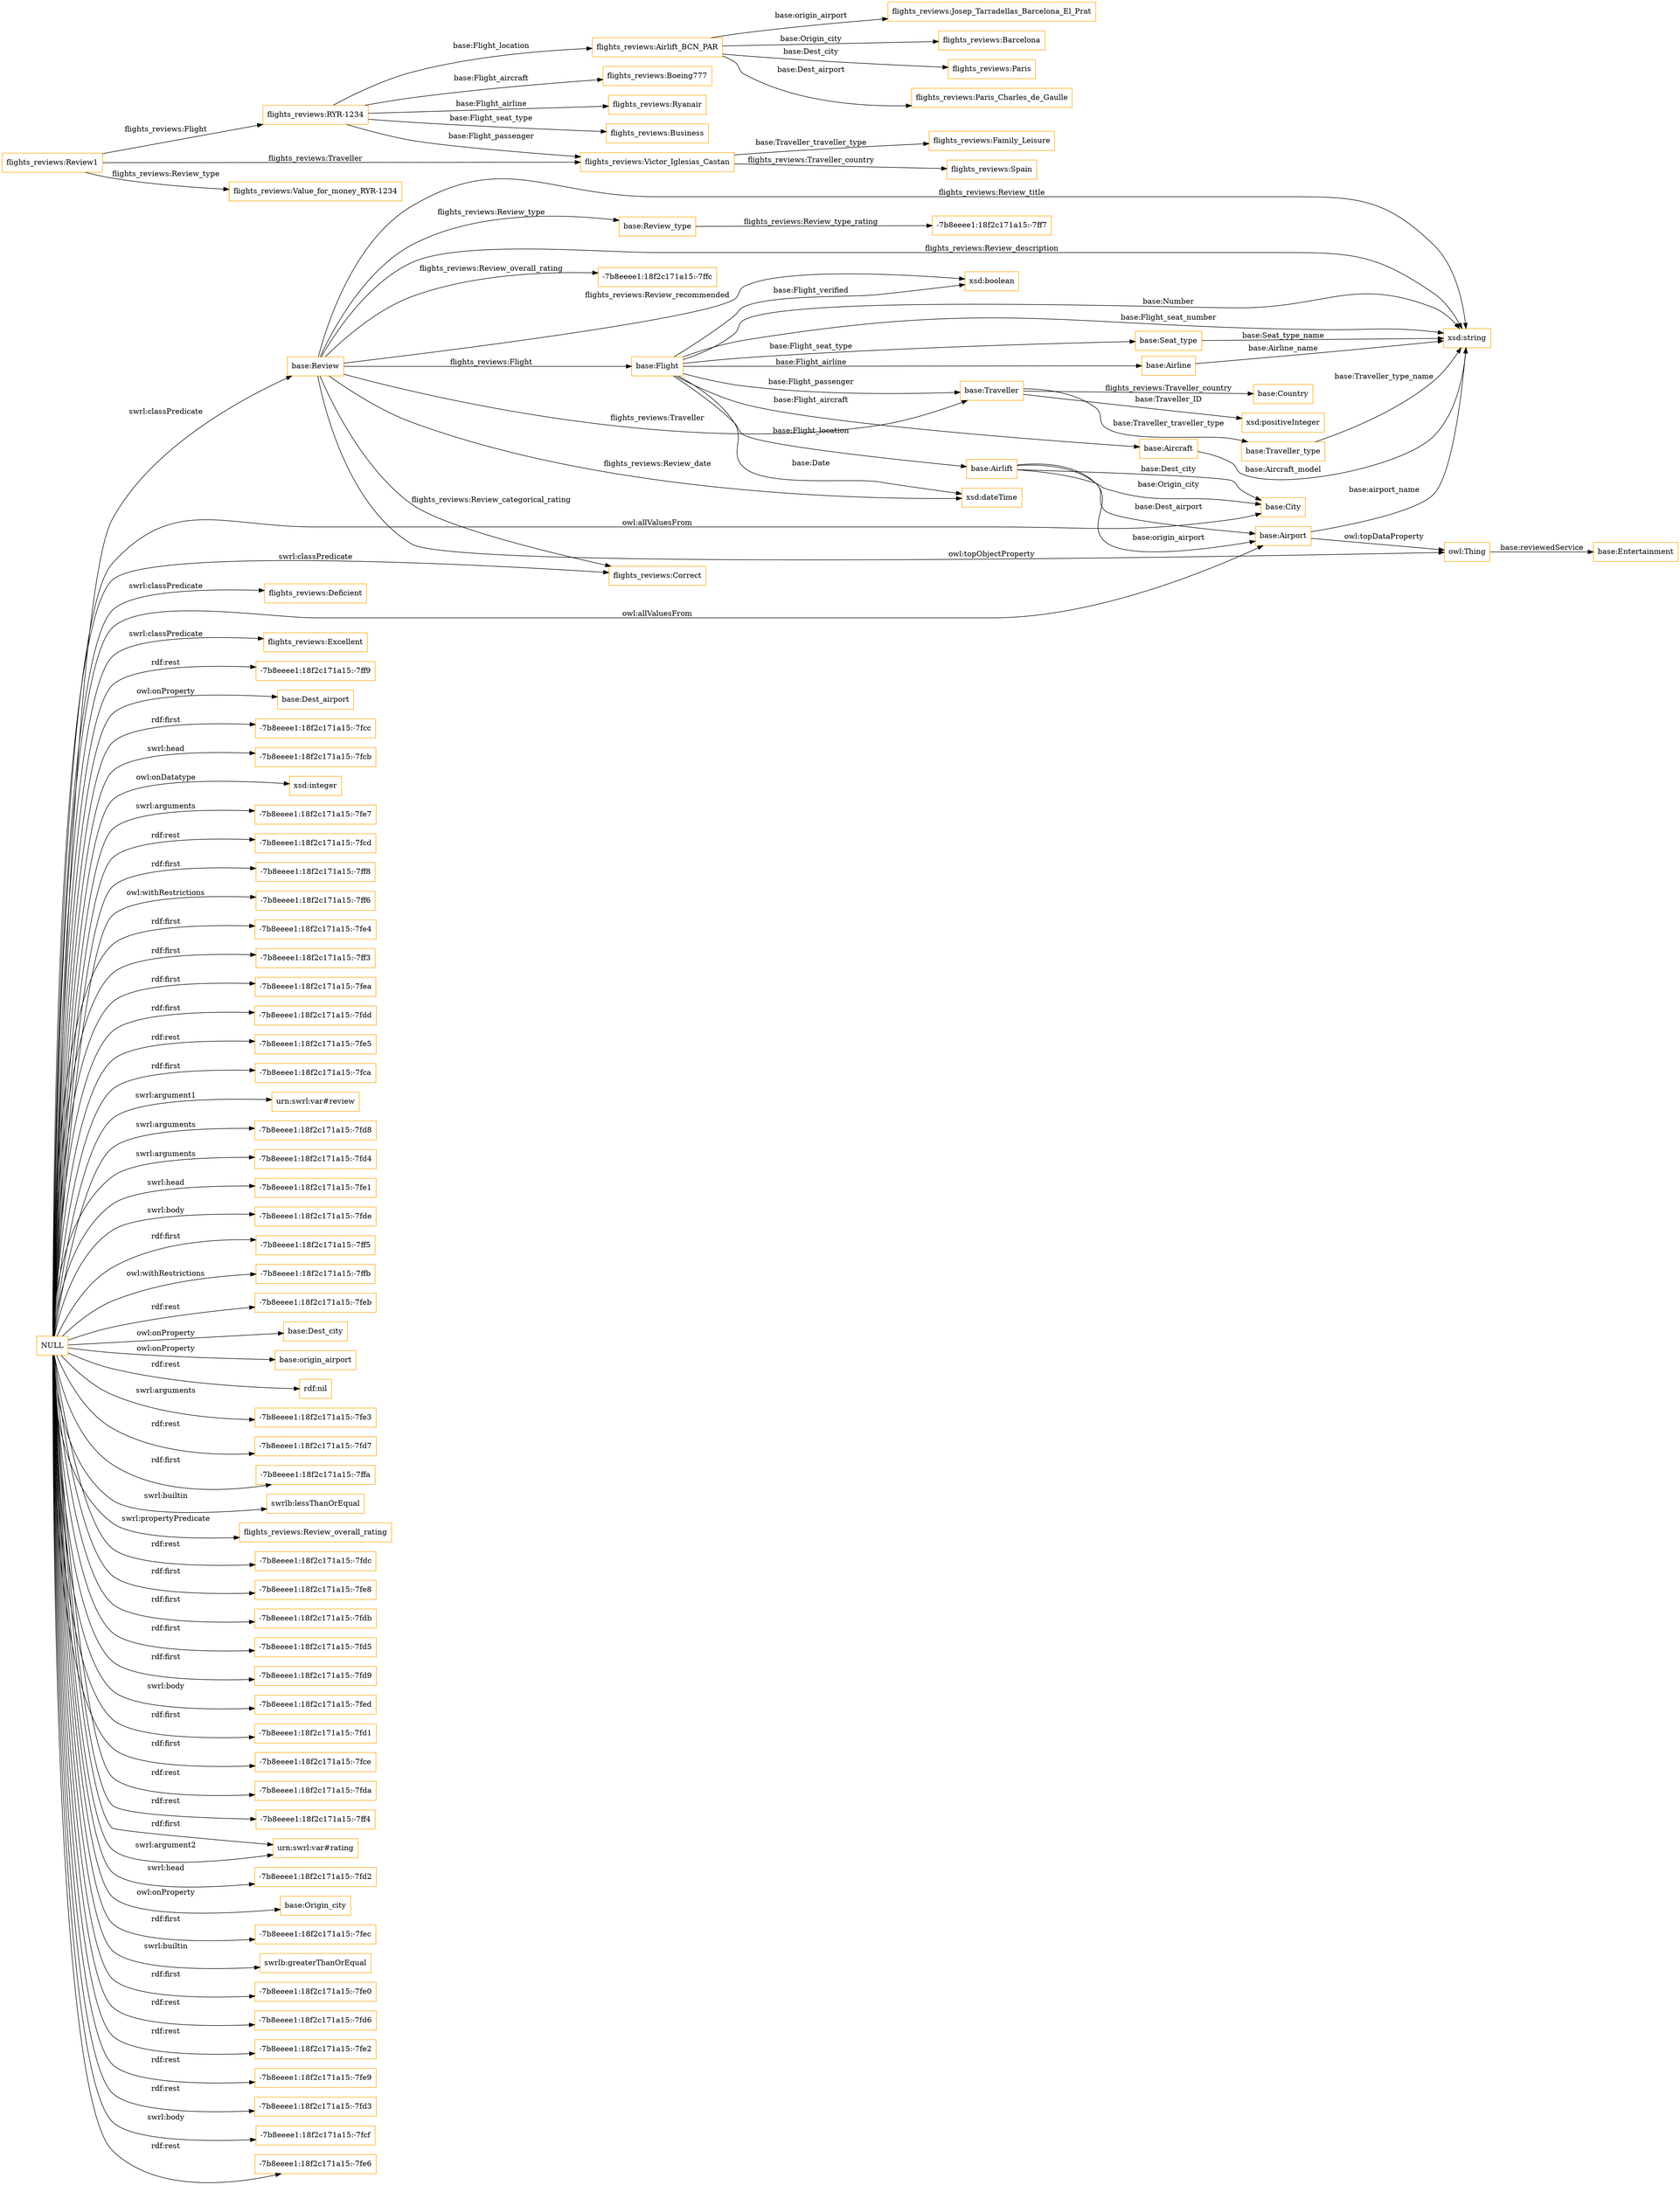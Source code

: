 digraph ar2dtool_diagram { 
rankdir=LR;
size="1501"
node [shape = rectangle, color="orange"]; "base:Aircraft" "base:Airport" "flights_reviews:Correct" "base:Flight" "flights_reviews:Deficient" "base:Traveller_type" "base:Traveller" "base:City" "flights_reviews:Excellent" "base:Airlift" "base:Country" "base:Entertainment" "base:Review" "base:Seat_type" "base:Review_type" "base:Airline" ; /*classes style*/
	"flights_reviews:RYR-1234" -> "flights_reviews:Ryanair" [ label = "base:Flight_airline" ];
	"flights_reviews:RYR-1234" -> "flights_reviews:Victor_Iglesias_Castan" [ label = "base:Flight_passenger" ];
	"flights_reviews:RYR-1234" -> "flights_reviews:Business" [ label = "base:Flight_seat_type" ];
	"flights_reviews:RYR-1234" -> "flights_reviews:Airlift_BCN_PAR" [ label = "base:Flight_location" ];
	"flights_reviews:RYR-1234" -> "flights_reviews:Boeing777" [ label = "base:Flight_aircraft" ];
	"flights_reviews:Review1" -> "flights_reviews:RYR-1234" [ label = "flights_reviews:Flight" ];
	"flights_reviews:Review1" -> "flights_reviews:Value_for_money_RYR-1234" [ label = "flights_reviews:Review_type" ];
	"flights_reviews:Review1" -> "flights_reviews:Victor_Iglesias_Castan" [ label = "flights_reviews:Traveller" ];
	"flights_reviews:Victor_Iglesias_Castan" -> "flights_reviews:Family_Leisure" [ label = "base:Traveller_traveller_type" ];
	"flights_reviews:Victor_Iglesias_Castan" -> "flights_reviews:Spain" [ label = "flights_reviews:Traveller_country" ];
	"NULL" -> "-7b8eeee1:18f2c171a15:-7ff9" [ label = "rdf:rest" ];
	"NULL" -> "base:Dest_airport" [ label = "owl:onProperty" ];
	"NULL" -> "flights_reviews:Deficient" [ label = "swrl:classPredicate" ];
	"NULL" -> "-7b8eeee1:18f2c171a15:-7fcc" [ label = "rdf:first" ];
	"NULL" -> "flights_reviews:Correct" [ label = "swrl:classPredicate" ];
	"NULL" -> "-7b8eeee1:18f2c171a15:-7fcb" [ label = "swrl:head" ];
	"NULL" -> "xsd:integer" [ label = "owl:onDatatype" ];
	"NULL" -> "-7b8eeee1:18f2c171a15:-7fe7" [ label = "swrl:arguments" ];
	"NULL" -> "-7b8eeee1:18f2c171a15:-7fcd" [ label = "rdf:rest" ];
	"NULL" -> "-7b8eeee1:18f2c171a15:-7ff8" [ label = "rdf:first" ];
	"NULL" -> "-7b8eeee1:18f2c171a15:-7ff6" [ label = "owl:withRestrictions" ];
	"NULL" -> "-7b8eeee1:18f2c171a15:-7fe4" [ label = "rdf:first" ];
	"NULL" -> "-7b8eeee1:18f2c171a15:-7ff3" [ label = "rdf:first" ];
	"NULL" -> "-7b8eeee1:18f2c171a15:-7fea" [ label = "rdf:first" ];
	"NULL" -> "base:City" [ label = "owl:allValuesFrom" ];
	"NULL" -> "-7b8eeee1:18f2c171a15:-7fdd" [ label = "rdf:first" ];
	"NULL" -> "flights_reviews:Excellent" [ label = "swrl:classPredicate" ];
	"NULL" -> "-7b8eeee1:18f2c171a15:-7fe5" [ label = "rdf:rest" ];
	"NULL" -> "-7b8eeee1:18f2c171a15:-7fca" [ label = "rdf:first" ];
	"NULL" -> "urn:swrl:var#review" [ label = "swrl:argument1" ];
	"NULL" -> "-7b8eeee1:18f2c171a15:-7fd8" [ label = "swrl:arguments" ];
	"NULL" -> "-7b8eeee1:18f2c171a15:-7fd4" [ label = "swrl:arguments" ];
	"NULL" -> "-7b8eeee1:18f2c171a15:-7fe1" [ label = "swrl:head" ];
	"NULL" -> "-7b8eeee1:18f2c171a15:-7fde" [ label = "swrl:body" ];
	"NULL" -> "-7b8eeee1:18f2c171a15:-7ff5" [ label = "rdf:first" ];
	"NULL" -> "-7b8eeee1:18f2c171a15:-7ffb" [ label = "owl:withRestrictions" ];
	"NULL" -> "-7b8eeee1:18f2c171a15:-7feb" [ label = "rdf:rest" ];
	"NULL" -> "base:Dest_city" [ label = "owl:onProperty" ];
	"NULL" -> "base:origin_airport" [ label = "owl:onProperty" ];
	"NULL" -> "rdf:nil" [ label = "rdf:rest" ];
	"NULL" -> "-7b8eeee1:18f2c171a15:-7fe3" [ label = "swrl:arguments" ];
	"NULL" -> "-7b8eeee1:18f2c171a15:-7fd7" [ label = "rdf:rest" ];
	"NULL" -> "base:Airport" [ label = "owl:allValuesFrom" ];
	"NULL" -> "-7b8eeee1:18f2c171a15:-7ffa" [ label = "rdf:first" ];
	"NULL" -> "swrlb:lessThanOrEqual" [ label = "swrl:builtin" ];
	"NULL" -> "flights_reviews:Review_overall_rating" [ label = "swrl:propertyPredicate" ];
	"NULL" -> "-7b8eeee1:18f2c171a15:-7fdc" [ label = "rdf:rest" ];
	"NULL" -> "-7b8eeee1:18f2c171a15:-7fe8" [ label = "rdf:first" ];
	"NULL" -> "-7b8eeee1:18f2c171a15:-7fdb" [ label = "rdf:first" ];
	"NULL" -> "-7b8eeee1:18f2c171a15:-7fd5" [ label = "rdf:first" ];
	"NULL" -> "-7b8eeee1:18f2c171a15:-7fd9" [ label = "rdf:first" ];
	"NULL" -> "base:Review" [ label = "swrl:classPredicate" ];
	"NULL" -> "-7b8eeee1:18f2c171a15:-7fed" [ label = "swrl:body" ];
	"NULL" -> "-7b8eeee1:18f2c171a15:-7fd1" [ label = "rdf:first" ];
	"NULL" -> "-7b8eeee1:18f2c171a15:-7fce" [ label = "rdf:first" ];
	"NULL" -> "-7b8eeee1:18f2c171a15:-7fda" [ label = "rdf:rest" ];
	"NULL" -> "-7b8eeee1:18f2c171a15:-7ff4" [ label = "rdf:rest" ];
	"NULL" -> "urn:swrl:var#rating" [ label = "rdf:first" ];
	"NULL" -> "-7b8eeee1:18f2c171a15:-7fd2" [ label = "swrl:head" ];
	"NULL" -> "base:Origin_city" [ label = "owl:onProperty" ];
	"NULL" -> "-7b8eeee1:18f2c171a15:-7fec" [ label = "rdf:first" ];
	"NULL" -> "swrlb:greaterThanOrEqual" [ label = "swrl:builtin" ];
	"NULL" -> "-7b8eeee1:18f2c171a15:-7fe0" [ label = "rdf:first" ];
	"NULL" -> "-7b8eeee1:18f2c171a15:-7fd6" [ label = "rdf:rest" ];
	"NULL" -> "urn:swrl:var#rating" [ label = "swrl:argument2" ];
	"NULL" -> "-7b8eeee1:18f2c171a15:-7fe2" [ label = "rdf:rest" ];
	"NULL" -> "-7b8eeee1:18f2c171a15:-7fe9" [ label = "rdf:rest" ];
	"NULL" -> "-7b8eeee1:18f2c171a15:-7fd3" [ label = "rdf:rest" ];
	"NULL" -> "-7b8eeee1:18f2c171a15:-7fcf" [ label = "swrl:body" ];
	"NULL" -> "-7b8eeee1:18f2c171a15:-7fe6" [ label = "rdf:rest" ];
	"flights_reviews:Airlift_BCN_PAR" -> "flights_reviews:Josep_Tarradellas_Barcelona_El_Prat" [ label = "base:origin_airport" ];
	"flights_reviews:Airlift_BCN_PAR" -> "flights_reviews:Barcelona" [ label = "base:Origin_city" ];
	"flights_reviews:Airlift_BCN_PAR" -> "flights_reviews:Paris" [ label = "base:Dest_city" ];
	"flights_reviews:Airlift_BCN_PAR" -> "flights_reviews:Paris_Charles_de_Gaulle" [ label = "base:Dest_airport" ];
	"base:Flight" -> "xsd:dateTime" [ label = "base:Date" ];
	"base:Flight" -> "base:Seat_type" [ label = "base:Flight_seat_type" ];
	"base:Airlift" -> "base:Airport" [ label = "base:Dest_airport" ];
	"base:Review" -> "base:Traveller" [ label = "flights_reviews:Traveller" ];
	"base:Airport" -> "xsd:string" [ label = "base:airport_name" ];
	"base:Review" -> "flights_reviews:Correct" [ label = "flights_reviews:Review_categorical_rating" ];
	"base:Traveller" -> "xsd:positiveInteger" [ label = "base:Traveller_ID" ];
	"base:Review_type" -> "-7b8eeee1:18f2c171a15:-7ff7" [ label = "flights_reviews:Review_type_rating" ];
	"base:Review" -> "owl:Thing" [ label = "owl:topObjectProperty" ];
	"base:Flight" -> "base:Airline" [ label = "base:Flight_airline" ];
	"base:Seat_type" -> "xsd:string" [ label = "base:Seat_type_name" ];
	"owl:Thing" -> "base:Entertainment" [ label = "base:reviewedService" ];
	"base:Review" -> "xsd:boolean" [ label = "flights_reviews:Review_recommended" ];
	"base:Flight" -> "xsd:boolean" [ label = "base:Flight_verified" ];
	"base:Airline" -> "xsd:string" [ label = "base:Airline_name" ];
	"base:Flight" -> "xsd:string" [ label = "base:Number" ];
	"base:Review" -> "base:Review_type" [ label = "flights_reviews:Review_type" ];
	"base:Aircraft" -> "xsd:string" [ label = "base:Aircraft_model" ];
	"base:Review" -> "xsd:dateTime" [ label = "flights_reviews:Review_date" ];
	"base:Traveller" -> "base:Traveller_type" [ label = "base:Traveller_traveller_type" ];
	"base:Flight" -> "xsd:string" [ label = "base:Flight_seat_number" ];
	"base:Traveller" -> "base:Country" [ label = "flights_reviews:Traveller_country" ];
	"base:Review" -> "xsd:string" [ label = "flights_reviews:Review_title" ];
	"base:Review" -> "base:Flight" [ label = "flights_reviews:Flight" ];
	"base:Traveller_type" -> "xsd:string" [ label = "base:Traveller_type_name" ];
	"base:Airlift" -> "base:City" [ label = "base:Origin_city" ];
	"base:Airlift" -> "base:Airport" [ label = "base:origin_airport" ];
	"base:Flight" -> "base:Aircraft" [ label = "base:Flight_aircraft" ];
	"base:Flight" -> "base:Airlift" [ label = "base:Flight_location" ];
	"base:Review" -> "-7b8eeee1:18f2c171a15:-7ffc" [ label = "flights_reviews:Review_overall_rating" ];
	"base:Review" -> "xsd:string" [ label = "flights_reviews:Review_description" ];
	"base:Airport" -> "owl:Thing" [ label = "owl:topDataProperty" ];
	"base:Flight" -> "base:Traveller" [ label = "base:Flight_passenger" ];
	"base:Airlift" -> "base:City" [ label = "base:Dest_city" ];

}
